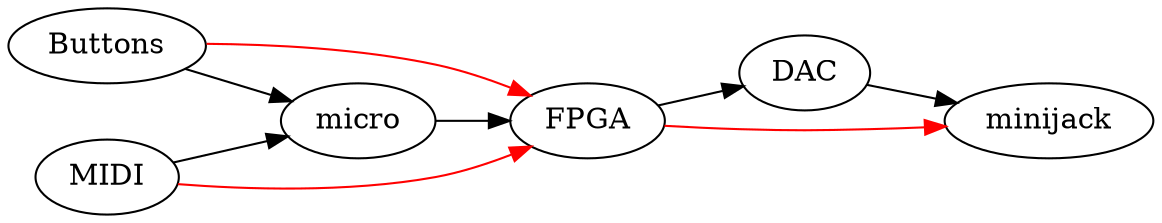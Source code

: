 digraph asd {
    rankdir=LR;
    Buttons -> micro -> FPGA -> DAC -> minijack
    MIDI -> micro

    edge [color=red]
    Buttons -> FPGA -> minijack
    MIDI -> FPGA
}
